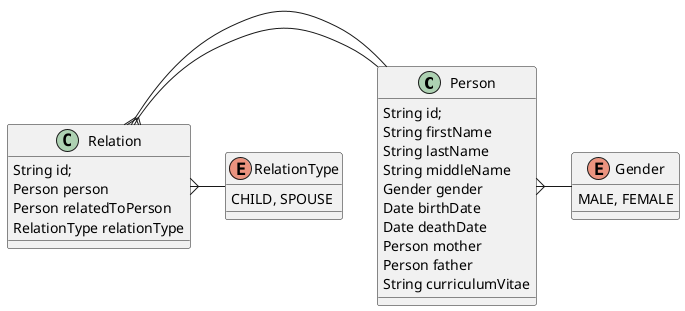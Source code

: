 @startuml
class Person {
    String id;
    String firstName
    String lastName
    String middleName
    Gender gender
    Date birthDate
    Date deathDate
    Person mother
    Person father
    String curriculumVitae
}

class Relation {
    String id;
    Person person
    Person relatedToPerson
    RelationType relationType
}

enum Gender {
    MALE, FEMALE
}

enum RelationType {
    CHILD, SPOUSE
}

Person   }- Gender
Relation }- Person
Relation }- Person
Relation }- RelationType

@enduml